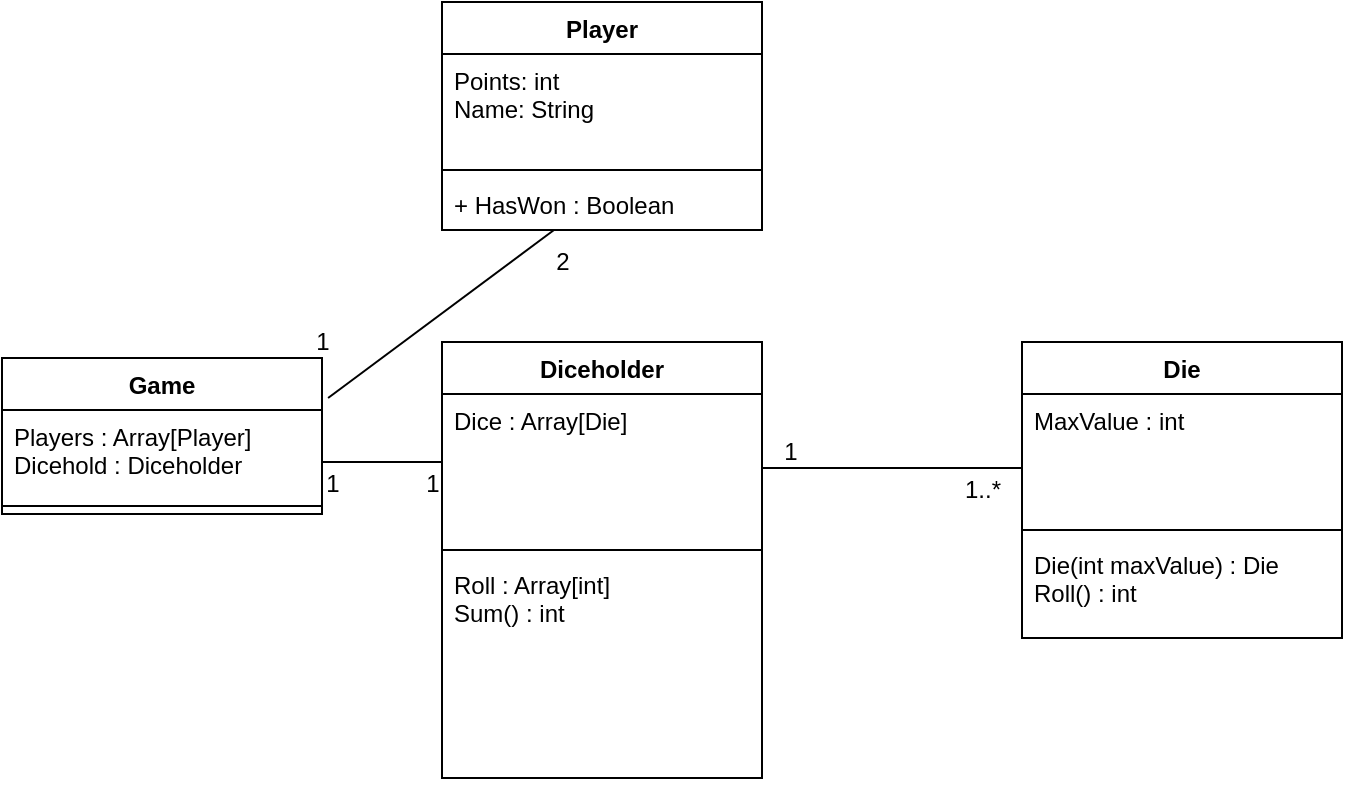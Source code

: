 <mxfile version="20.3.3" type="github">
  <diagram id="C5RBs43oDa-KdzZeNtuy" name="Page-1">
    <mxGraphModel dx="868" dy="482" grid="1" gridSize="10" guides="1" tooltips="1" connect="1" arrows="1" fold="1" page="1" pageScale="1" pageWidth="827" pageHeight="1169" math="0" shadow="0">
      <root>
        <mxCell id="WIyWlLk6GJQsqaUBKTNV-0" />
        <mxCell id="WIyWlLk6GJQsqaUBKTNV-1" parent="WIyWlLk6GJQsqaUBKTNV-0" />
        <mxCell id="URgV1kePRgV9Jm3S2kRX-0" value="Player" style="swimlane;fontStyle=1;align=center;verticalAlign=top;childLayout=stackLayout;horizontal=1;startSize=26;horizontalStack=0;resizeParent=1;resizeParentMax=0;resizeLast=0;collapsible=1;marginBottom=0;" parent="WIyWlLk6GJQsqaUBKTNV-1" vertex="1">
          <mxGeometry x="240" y="210" width="160" height="114" as="geometry" />
        </mxCell>
        <mxCell id="URgV1kePRgV9Jm3S2kRX-1" value="Points: int&#xa;Name: String" style="text;strokeColor=none;fillColor=none;align=left;verticalAlign=top;spacingLeft=4;spacingRight=4;overflow=hidden;rotatable=0;points=[[0,0.5],[1,0.5]];portConstraint=eastwest;" parent="URgV1kePRgV9Jm3S2kRX-0" vertex="1">
          <mxGeometry y="26" width="160" height="54" as="geometry" />
        </mxCell>
        <mxCell id="URgV1kePRgV9Jm3S2kRX-2" value="" style="line;strokeWidth=1;fillColor=none;align=left;verticalAlign=middle;spacingTop=-1;spacingLeft=3;spacingRight=3;rotatable=0;labelPosition=right;points=[];portConstraint=eastwest;strokeColor=inherit;" parent="URgV1kePRgV9Jm3S2kRX-0" vertex="1">
          <mxGeometry y="80" width="160" height="8" as="geometry" />
        </mxCell>
        <mxCell id="URgV1kePRgV9Jm3S2kRX-3" value="+ HasWon : Boolean" style="text;strokeColor=none;fillColor=none;align=left;verticalAlign=top;spacingLeft=4;spacingRight=4;overflow=hidden;rotatable=0;points=[[0,0.5],[1,0.5]];portConstraint=eastwest;" parent="URgV1kePRgV9Jm3S2kRX-0" vertex="1">
          <mxGeometry y="88" width="160" height="26" as="geometry" />
        </mxCell>
        <mxCell id="URgV1kePRgV9Jm3S2kRX-4" value="Diceholder" style="swimlane;fontStyle=1;align=center;verticalAlign=top;childLayout=stackLayout;horizontal=1;startSize=26;horizontalStack=0;resizeParent=1;resizeParentMax=0;resizeLast=0;collapsible=1;marginBottom=0;" parent="WIyWlLk6GJQsqaUBKTNV-1" vertex="1">
          <mxGeometry x="240" y="380" width="160" height="218" as="geometry" />
        </mxCell>
        <mxCell id="URgV1kePRgV9Jm3S2kRX-5" value="Dice : Array[Die]&#xa;" style="text;strokeColor=none;fillColor=none;align=left;verticalAlign=top;spacingLeft=4;spacingRight=4;overflow=hidden;rotatable=0;points=[[0,0.5],[1,0.5]];portConstraint=eastwest;" parent="URgV1kePRgV9Jm3S2kRX-4" vertex="1">
          <mxGeometry y="26" width="160" height="74" as="geometry" />
        </mxCell>
        <mxCell id="URgV1kePRgV9Jm3S2kRX-6" value="" style="line;strokeWidth=1;fillColor=none;align=left;verticalAlign=middle;spacingTop=-1;spacingLeft=3;spacingRight=3;rotatable=0;labelPosition=right;points=[];portConstraint=eastwest;strokeColor=inherit;" parent="URgV1kePRgV9Jm3S2kRX-4" vertex="1">
          <mxGeometry y="100" width="160" height="8" as="geometry" />
        </mxCell>
        <mxCell id="URgV1kePRgV9Jm3S2kRX-7" value="Roll : Array[int]&#xa;Sum() : int&#xa;" style="text;strokeColor=none;fillColor=none;align=left;verticalAlign=top;spacingLeft=4;spacingRight=4;overflow=hidden;rotatable=0;points=[[0,0.5],[1,0.5]];portConstraint=eastwest;" parent="URgV1kePRgV9Jm3S2kRX-4" vertex="1">
          <mxGeometry y="108" width="160" height="110" as="geometry" />
        </mxCell>
        <mxCell id="URgV1kePRgV9Jm3S2kRX-9" value="" style="endArrow=none;html=1;rounded=0;exitX=1.019;exitY=-0.136;exitDx=0;exitDy=0;exitPerimeter=0;entryX=0.35;entryY=1;entryDx=0;entryDy=0;entryPerimeter=0;" parent="WIyWlLk6GJQsqaUBKTNV-1" source="URgV1kePRgV9Jm3S2kRX-16" target="URgV1kePRgV9Jm3S2kRX-3" edge="1">
          <mxGeometry width="50" height="50" relative="1" as="geometry">
            <mxPoint x="390" y="350" as="sourcePoint" />
            <mxPoint x="300" y="330" as="targetPoint" />
            <Array as="points" />
          </mxGeometry>
        </mxCell>
        <mxCell id="URgV1kePRgV9Jm3S2kRX-10" value="Die" style="swimlane;fontStyle=1;align=center;verticalAlign=top;childLayout=stackLayout;horizontal=1;startSize=26;horizontalStack=0;resizeParent=1;resizeParentMax=0;resizeLast=0;collapsible=1;marginBottom=0;" parent="WIyWlLk6GJQsqaUBKTNV-1" vertex="1">
          <mxGeometry x="530" y="380" width="160" height="148" as="geometry" />
        </mxCell>
        <mxCell id="URgV1kePRgV9Jm3S2kRX-11" value="MaxValue : int" style="text;strokeColor=none;fillColor=none;align=left;verticalAlign=top;spacingLeft=4;spacingRight=4;overflow=hidden;rotatable=0;points=[[0,0.5],[1,0.5]];portConstraint=eastwest;" parent="URgV1kePRgV9Jm3S2kRX-10" vertex="1">
          <mxGeometry y="26" width="160" height="64" as="geometry" />
        </mxCell>
        <mxCell id="URgV1kePRgV9Jm3S2kRX-12" value="" style="line;strokeWidth=1;fillColor=none;align=left;verticalAlign=middle;spacingTop=-1;spacingLeft=3;spacingRight=3;rotatable=0;labelPosition=right;points=[];portConstraint=eastwest;strokeColor=inherit;" parent="URgV1kePRgV9Jm3S2kRX-10" vertex="1">
          <mxGeometry y="90" width="160" height="8" as="geometry" />
        </mxCell>
        <mxCell id="URgV1kePRgV9Jm3S2kRX-13" value="Die(int maxValue) : Die&#xa;Roll() : int&#xa;" style="text;strokeColor=none;fillColor=none;align=left;verticalAlign=top;spacingLeft=4;spacingRight=4;overflow=hidden;rotatable=0;points=[[0,0.5],[1,0.5]];portConstraint=eastwest;" parent="URgV1kePRgV9Jm3S2kRX-10" vertex="1">
          <mxGeometry y="98" width="160" height="50" as="geometry" />
        </mxCell>
        <mxCell id="URgV1kePRgV9Jm3S2kRX-15" value="Game" style="swimlane;fontStyle=1;align=center;verticalAlign=top;childLayout=stackLayout;horizontal=1;startSize=26;horizontalStack=0;resizeParent=1;resizeParentMax=0;resizeLast=0;collapsible=1;marginBottom=0;" parent="WIyWlLk6GJQsqaUBKTNV-1" vertex="1">
          <mxGeometry x="20" y="388" width="160" height="78" as="geometry" />
        </mxCell>
        <mxCell id="URgV1kePRgV9Jm3S2kRX-16" value="Players : Array[Player]&#xa;Dicehold : Diceholder" style="text;strokeColor=none;fillColor=none;align=left;verticalAlign=top;spacingLeft=4;spacingRight=4;overflow=hidden;rotatable=0;points=[[0,0.5],[1,0.5]];portConstraint=eastwest;" parent="URgV1kePRgV9Jm3S2kRX-15" vertex="1">
          <mxGeometry y="26" width="160" height="44" as="geometry" />
        </mxCell>
        <mxCell id="URgV1kePRgV9Jm3S2kRX-17" value="" style="line;strokeWidth=1;fillColor=none;align=left;verticalAlign=middle;spacingTop=-1;spacingLeft=3;spacingRight=3;rotatable=0;labelPosition=right;points=[];portConstraint=eastwest;strokeColor=inherit;" parent="URgV1kePRgV9Jm3S2kRX-15" vertex="1">
          <mxGeometry y="70" width="160" height="8" as="geometry" />
        </mxCell>
        <mxCell id="URgV1kePRgV9Jm3S2kRX-19" style="rounded=0;orthogonalLoop=1;jettySize=auto;html=1;endArrow=none;endFill=0;" parent="WIyWlLk6GJQsqaUBKTNV-1" edge="1">
          <mxGeometry relative="1" as="geometry">
            <mxPoint x="240" y="440" as="sourcePoint" />
            <mxPoint x="180" y="440" as="targetPoint" />
          </mxGeometry>
        </mxCell>
        <mxCell id="URgV1kePRgV9Jm3S2kRX-20" value="2" style="text;html=1;align=center;verticalAlign=middle;resizable=0;points=[];autosize=1;strokeColor=none;fillColor=none;" parent="WIyWlLk6GJQsqaUBKTNV-1" vertex="1">
          <mxGeometry x="285" y="325" width="30" height="30" as="geometry" />
        </mxCell>
        <mxCell id="URgV1kePRgV9Jm3S2kRX-21" value="1" style="text;html=1;align=center;verticalAlign=middle;resizable=0;points=[];autosize=1;strokeColor=none;fillColor=none;" parent="WIyWlLk6GJQsqaUBKTNV-1" vertex="1">
          <mxGeometry x="165" y="365" width="30" height="30" as="geometry" />
        </mxCell>
        <mxCell id="URgV1kePRgV9Jm3S2kRX-22" value="1" style="text;html=1;align=center;verticalAlign=middle;resizable=0;points=[];autosize=1;strokeColor=none;fillColor=none;" parent="WIyWlLk6GJQsqaUBKTNV-1" vertex="1">
          <mxGeometry x="220" y="436" width="30" height="30" as="geometry" />
        </mxCell>
        <mxCell id="URgV1kePRgV9Jm3S2kRX-23" value="1" style="text;html=1;align=center;verticalAlign=middle;resizable=0;points=[];autosize=1;strokeColor=none;fillColor=none;" parent="WIyWlLk6GJQsqaUBKTNV-1" vertex="1">
          <mxGeometry x="170" y="436" width="30" height="30" as="geometry" />
        </mxCell>
        <mxCell id="URgV1kePRgV9Jm3S2kRX-24" value="1" style="text;html=1;align=center;verticalAlign=middle;resizable=0;points=[];autosize=1;strokeColor=none;fillColor=none;" parent="WIyWlLk6GJQsqaUBKTNV-1" vertex="1">
          <mxGeometry x="399" y="420" width="30" height="30" as="geometry" />
        </mxCell>
        <mxCell id="URgV1kePRgV9Jm3S2kRX-25" value="1..*" style="text;html=1;align=center;verticalAlign=middle;resizable=0;points=[];autosize=1;strokeColor=none;fillColor=none;" parent="WIyWlLk6GJQsqaUBKTNV-1" vertex="1">
          <mxGeometry x="490" y="439" width="40" height="30" as="geometry" />
        </mxCell>
        <mxCell id="URgV1kePRgV9Jm3S2kRX-26" value="" style="edgeStyle=orthogonalEdgeStyle;rounded=0;orthogonalLoop=1;jettySize=auto;html=1;exitX=1;exitY=0.5;exitDx=0;exitDy=0;endArrow=none;endFill=0;" parent="WIyWlLk6GJQsqaUBKTNV-1" source="URgV1kePRgV9Jm3S2kRX-5" edge="1">
          <mxGeometry relative="1" as="geometry">
            <mxPoint x="400" y="443" as="sourcePoint" />
            <mxPoint x="530" y="443" as="targetPoint" />
          </mxGeometry>
        </mxCell>
      </root>
    </mxGraphModel>
  </diagram>
</mxfile>

